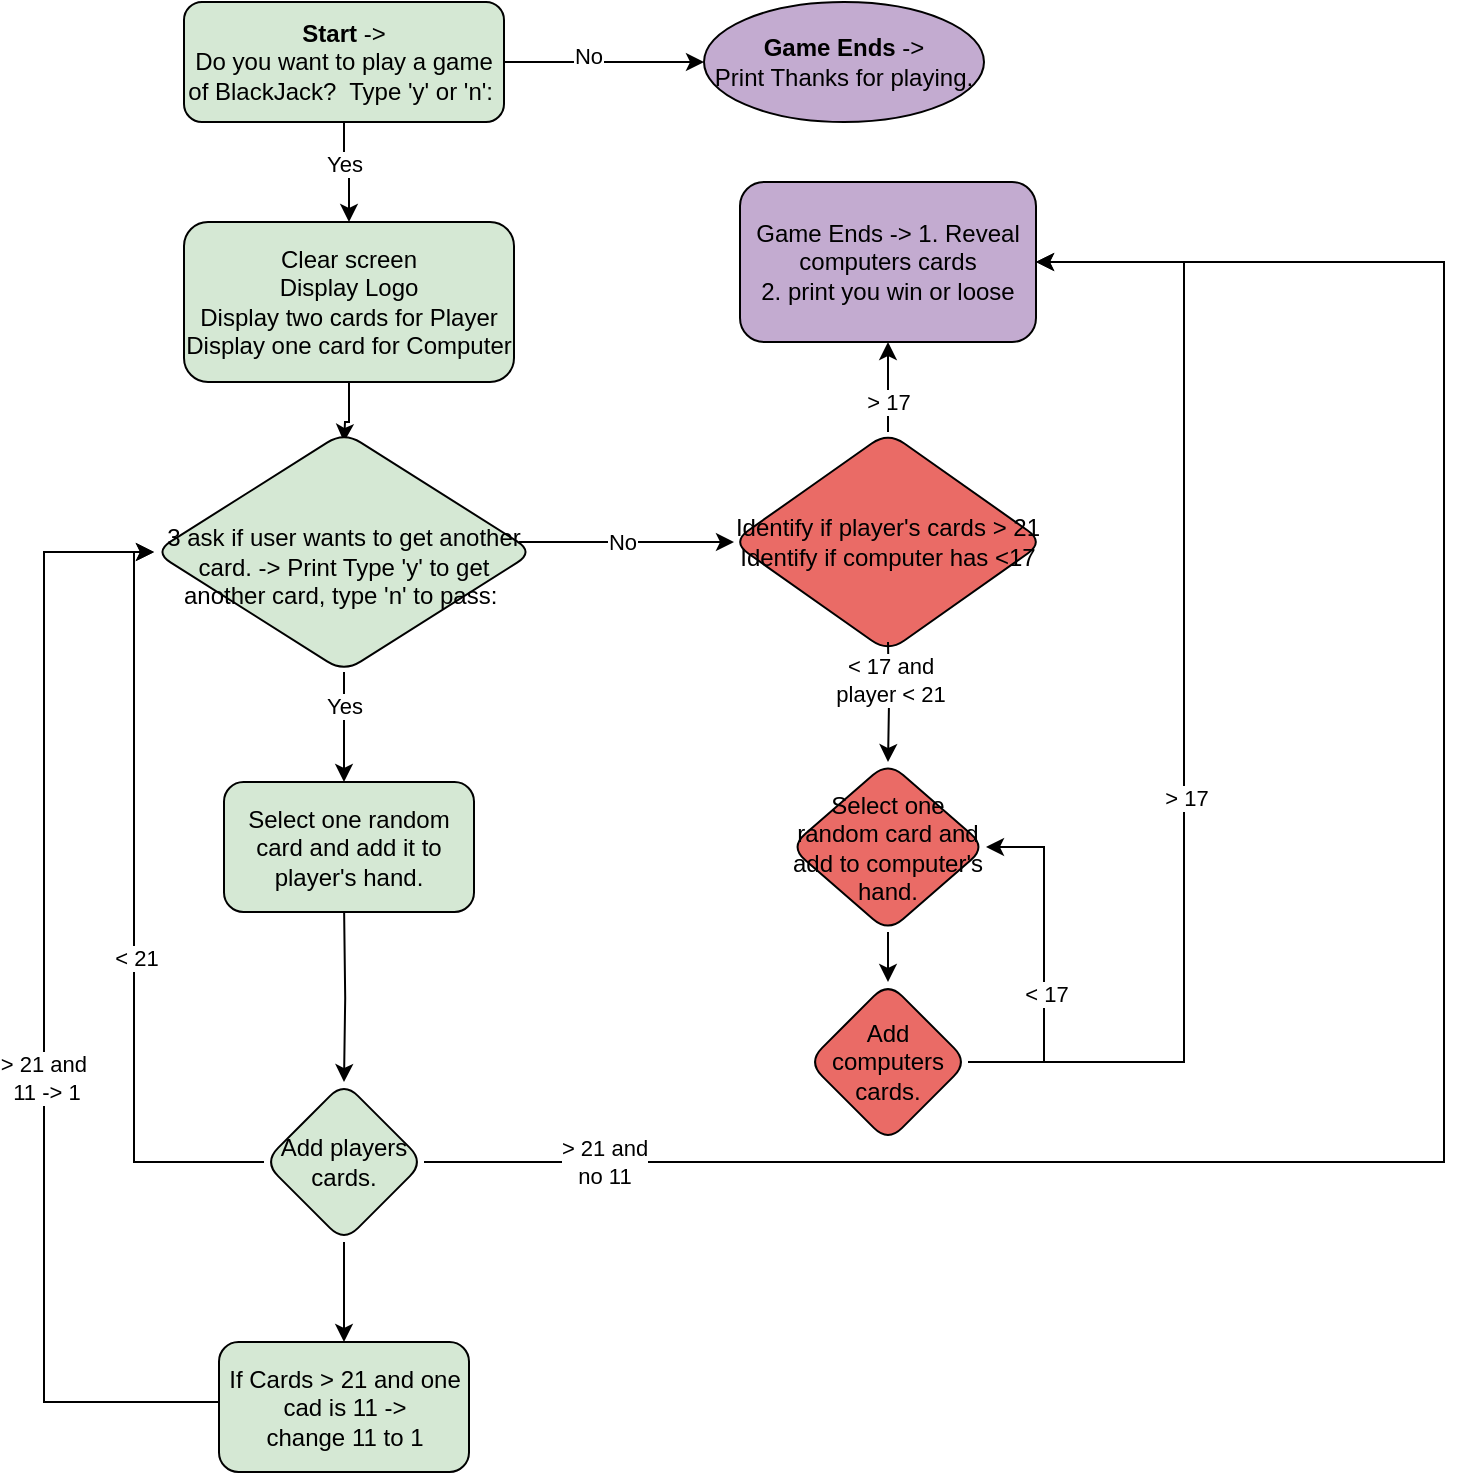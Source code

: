 <mxfile version="15.7.2" type="github">
  <diagram id="C5RBs43oDa-KdzZeNtuy" name="Page-1">
    <mxGraphModel dx="1340" dy="639" grid="1" gridSize="10" guides="1" tooltips="1" connect="1" arrows="1" fold="1" page="1" pageScale="1" pageWidth="827" pageHeight="1169" math="0" shadow="0">
      <root>
        <mxCell id="WIyWlLk6GJQsqaUBKTNV-0" />
        <mxCell id="WIyWlLk6GJQsqaUBKTNV-1" parent="WIyWlLk6GJQsqaUBKTNV-0" />
        <mxCell id="mQBNeWxecXQvB-bDdUXO-1" value="" style="edgeStyle=orthogonalEdgeStyle;rounded=0;orthogonalLoop=1;jettySize=auto;html=1;" parent="WIyWlLk6GJQsqaUBKTNV-1" source="WIyWlLk6GJQsqaUBKTNV-3" target="mQBNeWxecXQvB-bDdUXO-0" edge="1">
          <mxGeometry relative="1" as="geometry" />
        </mxCell>
        <mxCell id="mQBNeWxecXQvB-bDdUXO-10" value="Yes" style="edgeLabel;html=1;align=center;verticalAlign=middle;resizable=0;points=[];" parent="mQBNeWxecXQvB-bDdUXO-1" vertex="1" connectable="0">
          <mxGeometry x="-0.2" relative="1" as="geometry">
            <mxPoint as="offset" />
          </mxGeometry>
        </mxCell>
        <mxCell id="mQBNeWxecXQvB-bDdUXO-6" value="" style="edgeStyle=orthogonalEdgeStyle;rounded=0;orthogonalLoop=1;jettySize=auto;html=1;" parent="WIyWlLk6GJQsqaUBKTNV-1" source="WIyWlLk6GJQsqaUBKTNV-3" target="mQBNeWxecXQvB-bDdUXO-5" edge="1">
          <mxGeometry relative="1" as="geometry" />
        </mxCell>
        <mxCell id="mQBNeWxecXQvB-bDdUXO-7" value="No" style="edgeLabel;html=1;align=center;verticalAlign=middle;resizable=0;points=[];" parent="mQBNeWxecXQvB-bDdUXO-6" vertex="1" connectable="0">
          <mxGeometry x="-0.16" y="3" relative="1" as="geometry">
            <mxPoint as="offset" />
          </mxGeometry>
        </mxCell>
        <mxCell id="WIyWlLk6GJQsqaUBKTNV-3" value="&lt;b&gt;Start &lt;/b&gt;-&amp;gt;&lt;br&gt;Do you want to play a game of BlackJack?&amp;nbsp; Type &#39;y&#39; or &#39;n&#39;:&amp;nbsp;" style="rounded=1;whiteSpace=wrap;html=1;fontSize=12;glass=0;strokeWidth=1;shadow=0;fillColor=#D5E8D4;" parent="WIyWlLk6GJQsqaUBKTNV-1" vertex="1">
          <mxGeometry x="140" y="60" width="160" height="60" as="geometry" />
        </mxCell>
        <mxCell id="mQBNeWxecXQvB-bDdUXO-3" value="" style="edgeStyle=orthogonalEdgeStyle;rounded=0;orthogonalLoop=1;jettySize=auto;html=1;" parent="WIyWlLk6GJQsqaUBKTNV-1" source="mQBNeWxecXQvB-bDdUXO-0" edge="1">
          <mxGeometry relative="1" as="geometry">
            <mxPoint x="220" y="280" as="targetPoint" />
          </mxGeometry>
        </mxCell>
        <mxCell id="mQBNeWxecXQvB-bDdUXO-0" value="Clear screen&lt;br&gt;Display Logo&lt;br&gt;Display two cards for Player&lt;br&gt;Display one card for Computer" style="whiteSpace=wrap;html=1;rounded=1;shadow=0;strokeWidth=1;glass=0;fillColor=#D5E8D4;" parent="WIyWlLk6GJQsqaUBKTNV-1" vertex="1">
          <mxGeometry x="140" y="170" width="165" height="80" as="geometry" />
        </mxCell>
        <mxCell id="mQBNeWxecXQvB-bDdUXO-12" value="" style="edgeStyle=orthogonalEdgeStyle;rounded=0;orthogonalLoop=1;jettySize=auto;html=1;" parent="WIyWlLk6GJQsqaUBKTNV-1" edge="1">
          <mxGeometry relative="1" as="geometry">
            <mxPoint x="307.5" y="330" as="sourcePoint" />
            <mxPoint x="415" y="330" as="targetPoint" />
          </mxGeometry>
        </mxCell>
        <mxCell id="mQBNeWxecXQvB-bDdUXO-13" value="No" style="edgeLabel;html=1;align=center;verticalAlign=middle;resizable=0;points=[];" parent="mQBNeWxecXQvB-bDdUXO-12" vertex="1" connectable="0">
          <mxGeometry x="-0.06" relative="1" as="geometry">
            <mxPoint x="1" as="offset" />
          </mxGeometry>
        </mxCell>
        <mxCell id="mQBNeWxecXQvB-bDdUXO-5" value="&lt;b&gt;Game Ends&lt;/b&gt; -&amp;gt; &lt;br&gt;Print Thanks for playing." style="ellipse;whiteSpace=wrap;html=1;rounded=1;shadow=0;strokeWidth=1;glass=0;fillColor=#C3ABD0;" parent="WIyWlLk6GJQsqaUBKTNV-1" vertex="1">
          <mxGeometry x="400" y="60" width="140" height="60" as="geometry" />
        </mxCell>
        <mxCell id="mQBNeWxecXQvB-bDdUXO-17" value="" style="edgeStyle=orthogonalEdgeStyle;rounded=0;orthogonalLoop=1;jettySize=auto;html=1;" parent="WIyWlLk6GJQsqaUBKTNV-1" source="mQBNeWxecXQvB-bDdUXO-14" target="mQBNeWxecXQvB-bDdUXO-16" edge="1">
          <mxGeometry relative="1" as="geometry" />
        </mxCell>
        <mxCell id="mQBNeWxecXQvB-bDdUXO-18" value="&amp;gt; 17" style="edgeLabel;html=1;align=center;verticalAlign=middle;resizable=0;points=[];" parent="mQBNeWxecXQvB-bDdUXO-17" vertex="1" connectable="0">
          <mxGeometry x="-0.564" y="1" relative="1" as="geometry">
            <mxPoint x="1" y="-5" as="offset" />
          </mxGeometry>
        </mxCell>
        <mxCell id="mQBNeWxecXQvB-bDdUXO-14" value="Identify if player&#39;s cards &amp;gt; 21&lt;br&gt;Identify if computer has &amp;lt;17" style="rhombus;whiteSpace=wrap;html=1;rounded=1;shadow=0;strokeWidth=1;fillColor=#EA6B66;glass=0;" parent="WIyWlLk6GJQsqaUBKTNV-1" vertex="1">
          <mxGeometry x="414" y="275" width="156" height="110" as="geometry" />
        </mxCell>
        <mxCell id="mQBNeWxecXQvB-bDdUXO-16" value="Game Ends -&amp;gt; 1. Reveal computers cards&lt;br&gt;2. print you win or loose" style="whiteSpace=wrap;html=1;rounded=1;shadow=0;strokeWidth=1;fillColor=#C3ABD0;glass=0;" parent="WIyWlLk6GJQsqaUBKTNV-1" vertex="1">
          <mxGeometry x="418" y="150" width="148" height="80" as="geometry" />
        </mxCell>
        <mxCell id="mQBNeWxecXQvB-bDdUXO-24" value="" style="edgeStyle=orthogonalEdgeStyle;rounded=0;orthogonalLoop=1;jettySize=auto;html=1;entryX=0.5;entryY=0;entryDx=0;entryDy=0;" parent="WIyWlLk6GJQsqaUBKTNV-1" source="mQBNeWxecXQvB-bDdUXO-19" edge="1">
          <mxGeometry relative="1" as="geometry">
            <mxPoint x="220" y="450" as="targetPoint" />
          </mxGeometry>
        </mxCell>
        <mxCell id="mQBNeWxecXQvB-bDdUXO-25" value="Yes" style="edgeLabel;html=1;align=center;verticalAlign=middle;resizable=0;points=[];" parent="mQBNeWxecXQvB-bDdUXO-24" vertex="1" connectable="0">
          <mxGeometry x="-0.382" relative="1" as="geometry">
            <mxPoint as="offset" />
          </mxGeometry>
        </mxCell>
        <mxCell id="mQBNeWxecXQvB-bDdUXO-19" value="&lt;br&gt;&lt;span&gt;3 ask if user wants to get another card. -&amp;gt; Print Type &#39;y&#39; to get another card, type &#39;n&#39; to pass:&amp;nbsp;&lt;/span&gt;" style="rhombus;whiteSpace=wrap;html=1;rounded=1;shadow=0;strokeWidth=1;glass=0;fillColor=#D5E8D4;" parent="WIyWlLk6GJQsqaUBKTNV-1" vertex="1">
          <mxGeometry x="125" y="275" width="190" height="120" as="geometry" />
        </mxCell>
        <mxCell id="mQBNeWxecXQvB-bDdUXO-27" value="" style="edgeStyle=orthogonalEdgeStyle;rounded=0;orthogonalLoop=1;jettySize=auto;html=1;" parent="WIyWlLk6GJQsqaUBKTNV-1" target="mQBNeWxecXQvB-bDdUXO-26" edge="1">
          <mxGeometry relative="1" as="geometry">
            <mxPoint x="220.067" y="515" as="sourcePoint" />
          </mxGeometry>
        </mxCell>
        <mxCell id="DvhUurh1jcZjQlnbWkyJ-1" value="" style="edgeStyle=orthogonalEdgeStyle;rounded=0;orthogonalLoop=1;jettySize=auto;html=1;exitX=0.5;exitY=1;exitDx=0;exitDy=0;entryX=0.5;entryY=0;entryDx=0;entryDy=0;" edge="1" parent="WIyWlLk6GJQsqaUBKTNV-1" source="mQBNeWxecXQvB-bDdUXO-26" target="DvhUurh1jcZjQlnbWkyJ-5">
          <mxGeometry relative="1" as="geometry">
            <mxPoint x="450" y="690" as="sourcePoint" />
            <mxPoint x="170" y="680" as="targetPoint" />
            <Array as="points">
              <mxPoint x="220" y="700" />
              <mxPoint x="220" y="700" />
            </Array>
          </mxGeometry>
        </mxCell>
        <mxCell id="mQBNeWxecXQvB-bDdUXO-26" value="Add players cards." style="rhombus;whiteSpace=wrap;html=1;rounded=1;shadow=0;strokeWidth=1;glass=0;fillColor=#D5E8D4;" parent="WIyWlLk6GJQsqaUBKTNV-1" vertex="1">
          <mxGeometry x="180" y="600" width="80" height="80" as="geometry" />
        </mxCell>
        <mxCell id="mQBNeWxecXQvB-bDdUXO-28" value="" style="endArrow=classic;html=1;rounded=0;entryX=0;entryY=0.5;entryDx=0;entryDy=0;exitX=0;exitY=0.5;exitDx=0;exitDy=0;edgeStyle=orthogonalEdgeStyle;" parent="WIyWlLk6GJQsqaUBKTNV-1" source="mQBNeWxecXQvB-bDdUXO-26" target="mQBNeWxecXQvB-bDdUXO-19" edge="1">
          <mxGeometry width="50" height="50" relative="1" as="geometry">
            <mxPoint x="390" y="460" as="sourcePoint" />
            <mxPoint x="440" y="410" as="targetPoint" />
          </mxGeometry>
        </mxCell>
        <mxCell id="mQBNeWxecXQvB-bDdUXO-29" value="&amp;lt; 21" style="edgeLabel;html=1;align=center;verticalAlign=middle;resizable=0;points=[];" parent="mQBNeWxecXQvB-bDdUXO-28" vertex="1" connectable="0">
          <mxGeometry x="-0.12" y="-1" relative="1" as="geometry">
            <mxPoint as="offset" />
          </mxGeometry>
        </mxCell>
        <mxCell id="mQBNeWxecXQvB-bDdUXO-30" value="" style="endArrow=classic;html=1;rounded=0;exitX=1;exitY=0.5;exitDx=0;exitDy=0;edgeStyle=elbowEdgeStyle;" parent="WIyWlLk6GJQsqaUBKTNV-1" source="mQBNeWxecXQvB-bDdUXO-26" target="mQBNeWxecXQvB-bDdUXO-16" edge="1">
          <mxGeometry width="50" height="50" relative="1" as="geometry">
            <mxPoint x="390" y="450" as="sourcePoint" />
            <mxPoint x="440" y="400" as="targetPoint" />
            <Array as="points">
              <mxPoint x="770" y="400" />
            </Array>
          </mxGeometry>
        </mxCell>
        <mxCell id="mQBNeWxecXQvB-bDdUXO-31" value="&amp;gt; 21 and&lt;br&gt;no 11" style="edgeLabel;html=1;align=center;verticalAlign=middle;resizable=0;points=[];" parent="mQBNeWxecXQvB-bDdUXO-30" vertex="1" connectable="0">
          <mxGeometry x="-0.175" y="-1" relative="1" as="geometry">
            <mxPoint x="-390" y="-1" as="offset" />
          </mxGeometry>
        </mxCell>
        <mxCell id="mQBNeWxecXQvB-bDdUXO-32" value="" style="edgeStyle=orthogonalEdgeStyle;rounded=0;orthogonalLoop=1;jettySize=auto;html=1;" parent="WIyWlLk6GJQsqaUBKTNV-1" target="mQBNeWxecXQvB-bDdUXO-34" edge="1">
          <mxGeometry relative="1" as="geometry">
            <mxPoint x="492" y="380" as="sourcePoint" />
          </mxGeometry>
        </mxCell>
        <mxCell id="mQBNeWxecXQvB-bDdUXO-33" value="&amp;lt; 17 and&lt;br&gt;player &amp;lt; 21" style="edgeLabel;html=1;align=center;verticalAlign=middle;resizable=0;points=[];" parent="mQBNeWxecXQvB-bDdUXO-32" vertex="1" connectable="0">
          <mxGeometry x="-0.382" relative="1" as="geometry">
            <mxPoint as="offset" />
          </mxGeometry>
        </mxCell>
        <mxCell id="mQBNeWxecXQvB-bDdUXO-34" value="Select one random card and add to computer&#39;s hand." style="rhombus;whiteSpace=wrap;html=1;rounded=1;shadow=0;strokeWidth=1;glass=0;fillColor=#EA6B66;" parent="WIyWlLk6GJQsqaUBKTNV-1" vertex="1">
          <mxGeometry x="443" y="440" width="98" height="85" as="geometry" />
        </mxCell>
        <mxCell id="mQBNeWxecXQvB-bDdUXO-35" value="" style="endArrow=classic;html=1;rounded=0;exitX=1;exitY=0.5;exitDx=0;exitDy=0;edgeStyle=elbowEdgeStyle;entryX=1;entryY=0.5;entryDx=0;entryDy=0;" parent="WIyWlLk6GJQsqaUBKTNV-1" source="mQBNeWxecXQvB-bDdUXO-37" target="mQBNeWxecXQvB-bDdUXO-34" edge="1">
          <mxGeometry width="50" height="50" relative="1" as="geometry">
            <mxPoint x="566" y="525" as="sourcePoint" />
            <mxPoint x="759" y="272.5" as="targetPoint" />
            <Array as="points">
              <mxPoint x="570" y="493" />
            </Array>
          </mxGeometry>
        </mxCell>
        <mxCell id="mQBNeWxecXQvB-bDdUXO-36" value="&amp;lt; 17" style="edgeLabel;html=1;align=center;verticalAlign=middle;resizable=0;points=[];" parent="mQBNeWxecXQvB-bDdUXO-35" vertex="1" connectable="0">
          <mxGeometry x="-0.175" y="-1" relative="1" as="geometry">
            <mxPoint as="offset" />
          </mxGeometry>
        </mxCell>
        <mxCell id="mQBNeWxecXQvB-bDdUXO-37" value="Add computers cards." style="rhombus;whiteSpace=wrap;html=1;rounded=1;shadow=0;strokeWidth=1;glass=0;fillColor=#EA6B66;" parent="WIyWlLk6GJQsqaUBKTNV-1" vertex="1">
          <mxGeometry x="452" y="550" width="80" height="80" as="geometry" />
        </mxCell>
        <mxCell id="mQBNeWxecXQvB-bDdUXO-38" value="" style="edgeStyle=orthogonalEdgeStyle;rounded=0;orthogonalLoop=1;jettySize=auto;html=1;exitX=0.5;exitY=1;exitDx=0;exitDy=0;" parent="WIyWlLk6GJQsqaUBKTNV-1" source="mQBNeWxecXQvB-bDdUXO-34" target="mQBNeWxecXQvB-bDdUXO-37" edge="1">
          <mxGeometry relative="1" as="geometry">
            <mxPoint x="230" y="540" as="sourcePoint" />
            <mxPoint x="230" y="580" as="targetPoint" />
          </mxGeometry>
        </mxCell>
        <mxCell id="mQBNeWxecXQvB-bDdUXO-39" value="" style="endArrow=classic;html=1;rounded=0;edgeStyle=elbowEdgeStyle;" parent="WIyWlLk6GJQsqaUBKTNV-1" source="mQBNeWxecXQvB-bDdUXO-37" target="mQBNeWxecXQvB-bDdUXO-16" edge="1">
          <mxGeometry width="50" height="50" relative="1" as="geometry">
            <mxPoint x="542" y="600" as="sourcePoint" />
            <mxPoint x="551" y="492.5" as="targetPoint" />
            <Array as="points">
              <mxPoint x="640" y="390" />
            </Array>
          </mxGeometry>
        </mxCell>
        <mxCell id="mQBNeWxecXQvB-bDdUXO-40" value="&amp;gt; 17" style="edgeLabel;html=1;align=center;verticalAlign=middle;resizable=0;points=[];" parent="mQBNeWxecXQvB-bDdUXO-39" vertex="1" connectable="0">
          <mxGeometry x="-0.175" y="-1" relative="1" as="geometry">
            <mxPoint as="offset" />
          </mxGeometry>
        </mxCell>
        <mxCell id="DvhUurh1jcZjQlnbWkyJ-4" value="&lt;span style=&quot;font-family: &amp;#34;helvetica&amp;#34;&quot;&gt;Select one random card and add it to player&#39;s hand.&lt;/span&gt;" style="whiteSpace=wrap;html=1;rounded=1;shadow=0;strokeWidth=1;glass=0;fillColor=#D5E8D4;" vertex="1" parent="WIyWlLk6GJQsqaUBKTNV-1">
          <mxGeometry x="160" y="450" width="125" height="65" as="geometry" />
        </mxCell>
        <mxCell id="DvhUurh1jcZjQlnbWkyJ-5" value="&lt;span style=&quot;font-family: &amp;#34;helvetica&amp;#34;&quot;&gt;If Cards &amp;gt; 21 and one cad is 11 -&amp;gt; &lt;br&gt;change 11 to 1&lt;/span&gt;" style="whiteSpace=wrap;html=1;rounded=1;shadow=0;strokeWidth=1;glass=0;fillColor=#D5E8D4;" vertex="1" parent="WIyWlLk6GJQsqaUBKTNV-1">
          <mxGeometry x="157.5" y="730" width="125" height="65" as="geometry" />
        </mxCell>
        <mxCell id="DvhUurh1jcZjQlnbWkyJ-6" value="" style="endArrow=classic;html=1;rounded=0;edgeStyle=orthogonalEdgeStyle;" edge="1" parent="WIyWlLk6GJQsqaUBKTNV-1" source="DvhUurh1jcZjQlnbWkyJ-5" target="mQBNeWxecXQvB-bDdUXO-19">
          <mxGeometry width="50" height="50" relative="1" as="geometry">
            <mxPoint x="170" y="700" as="sourcePoint" />
            <mxPoint x="102.5" y="457.47" as="targetPoint" />
            <Array as="points">
              <mxPoint x="157" y="760" />
              <mxPoint x="70" y="760" />
              <mxPoint x="70" y="335" />
            </Array>
          </mxGeometry>
        </mxCell>
        <mxCell id="DvhUurh1jcZjQlnbWkyJ-7" value="&amp;gt; 21 and&amp;nbsp;&lt;br&gt;11 -&amp;gt; 1" style="edgeLabel;html=1;align=center;verticalAlign=middle;resizable=0;points=[];" vertex="1" connectable="0" parent="DvhUurh1jcZjQlnbWkyJ-6">
          <mxGeometry x="-0.12" y="-1" relative="1" as="geometry">
            <mxPoint as="offset" />
          </mxGeometry>
        </mxCell>
      </root>
    </mxGraphModel>
  </diagram>
</mxfile>
